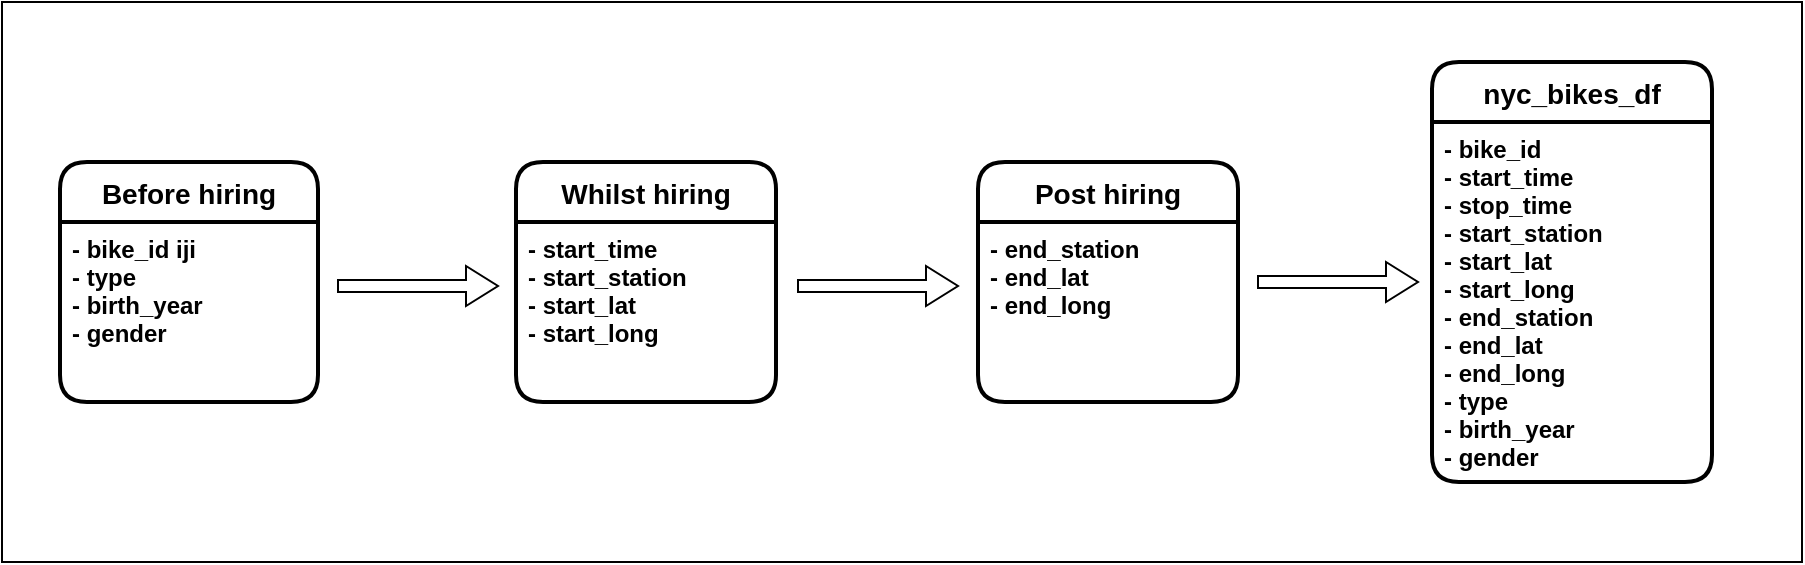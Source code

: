 <mxfile version="14.6.12" type="device"><diagram id="UZNPiFMQa_OmxxUROorO" name="Page-1"><mxGraphModel dx="1238" dy="677" grid="1" gridSize="10" guides="1" tooltips="1" connect="1" arrows="1" fold="1" page="1" pageScale="1" pageWidth="827" pageHeight="1169" math="0" shadow="0"><root><mxCell id="0"/><mxCell id="1" parent="0"/><mxCell id="dH2_fuFuQBSaKAcY-TNu-53" value="" style="whiteSpace=wrap;html=1;" parent="1" vertex="1"><mxGeometry x="10" y="160" width="900" height="280" as="geometry"/></mxCell><mxCell id="dH2_fuFuQBSaKAcY-TNu-32" value="Whilst hiring" style="swimlane;childLayout=stackLayout;horizontal=1;startSize=30;horizontalStack=0;rounded=1;fontSize=14;fontStyle=1;strokeWidth=2;resizeParent=0;resizeLast=1;shadow=0;dashed=0;align=center;" parent="1" vertex="1"><mxGeometry x="267" y="240" width="130" height="120" as="geometry"/></mxCell><mxCell id="dH2_fuFuQBSaKAcY-TNu-33" value="- start_time&#10;- start_station&#10;- start_lat&#10;- start_long" style="align=left;strokeColor=none;fillColor=none;spacingLeft=4;fontSize=12;verticalAlign=top;resizable=0;rotatable=0;part=1;fontStyle=1" parent="dH2_fuFuQBSaKAcY-TNu-32" vertex="1"><mxGeometry y="30" width="130" height="90" as="geometry"/></mxCell><mxCell id="dH2_fuFuQBSaKAcY-TNu-34" value="Before hiring" style="swimlane;childLayout=stackLayout;horizontal=1;startSize=30;horizontalStack=0;rounded=1;fontSize=14;fontStyle=1;strokeWidth=2;resizeParent=0;resizeLast=1;shadow=0;dashed=0;align=center;" parent="1" vertex="1"><mxGeometry x="39" y="240" width="129" height="120" as="geometry"/></mxCell><mxCell id="dH2_fuFuQBSaKAcY-TNu-35" value="- bike_id iji&#10;- type&#10;- birth_year&#10;- gender&#10;" style="align=left;strokeColor=none;fillColor=none;spacingLeft=4;fontSize=12;verticalAlign=top;resizable=0;rotatable=0;part=1;fontStyle=1" parent="dH2_fuFuQBSaKAcY-TNu-34" vertex="1"><mxGeometry y="30" width="129" height="90" as="geometry"/></mxCell><mxCell id="dH2_fuFuQBSaKAcY-TNu-36" value="Post hiring" style="swimlane;childLayout=stackLayout;horizontal=1;startSize=30;horizontalStack=0;rounded=1;fontSize=14;fontStyle=1;strokeWidth=2;resizeParent=0;resizeLast=1;shadow=0;dashed=0;align=center;" parent="1" vertex="1"><mxGeometry x="498" y="240" width="130" height="120" as="geometry"/></mxCell><mxCell id="dH2_fuFuQBSaKAcY-TNu-37" value="- end_station&#10;- end_lat&#10;- end_long" style="align=left;strokeColor=none;fillColor=none;spacingLeft=4;fontSize=12;verticalAlign=top;resizable=0;rotatable=0;part=1;fontStyle=1" parent="dH2_fuFuQBSaKAcY-TNu-36" vertex="1"><mxGeometry y="30" width="130" height="90" as="geometry"/></mxCell><mxCell id="dH2_fuFuQBSaKAcY-TNu-43" value="" style="shape=singleArrow;whiteSpace=wrap;html=1;" parent="1" vertex="1"><mxGeometry x="178" y="292" width="80" height="20" as="geometry"/></mxCell><mxCell id="dH2_fuFuQBSaKAcY-TNu-46" value="nyc_bikes_df" style="swimlane;childLayout=stackLayout;horizontal=1;startSize=30;horizontalStack=0;rounded=1;fontSize=14;fontStyle=1;strokeWidth=2;resizeParent=0;resizeLast=1;shadow=0;dashed=0;align=center;" parent="1" vertex="1"><mxGeometry x="725" y="190" width="140" height="210" as="geometry"/></mxCell><mxCell id="dH2_fuFuQBSaKAcY-TNu-47" value="- bike_id&#10;- start_time&#10;- stop_time&#10;- start_station&#10;- start_lat&#10;- start_long&#10;- end_station&#10;- end_lat&#10;- end_long&#10;- type&#10;- birth_year&#10;- gender" style="align=left;strokeColor=none;fillColor=none;spacingLeft=4;fontSize=12;verticalAlign=top;resizable=0;rotatable=0;part=1;fontStyle=1" parent="dH2_fuFuQBSaKAcY-TNu-46" vertex="1"><mxGeometry y="30" width="140" height="180" as="geometry"/></mxCell><mxCell id="dH2_fuFuQBSaKAcY-TNu-49" value="" style="shape=singleArrow;whiteSpace=wrap;html=1;" parent="1" vertex="1"><mxGeometry x="408" y="292" width="80" height="20" as="geometry"/></mxCell><mxCell id="dH2_fuFuQBSaKAcY-TNu-50" value="" style="shape=singleArrow;whiteSpace=wrap;html=1;" parent="1" vertex="1"><mxGeometry x="638" y="290" width="80" height="20" as="geometry"/></mxCell></root></mxGraphModel></diagram></mxfile>
